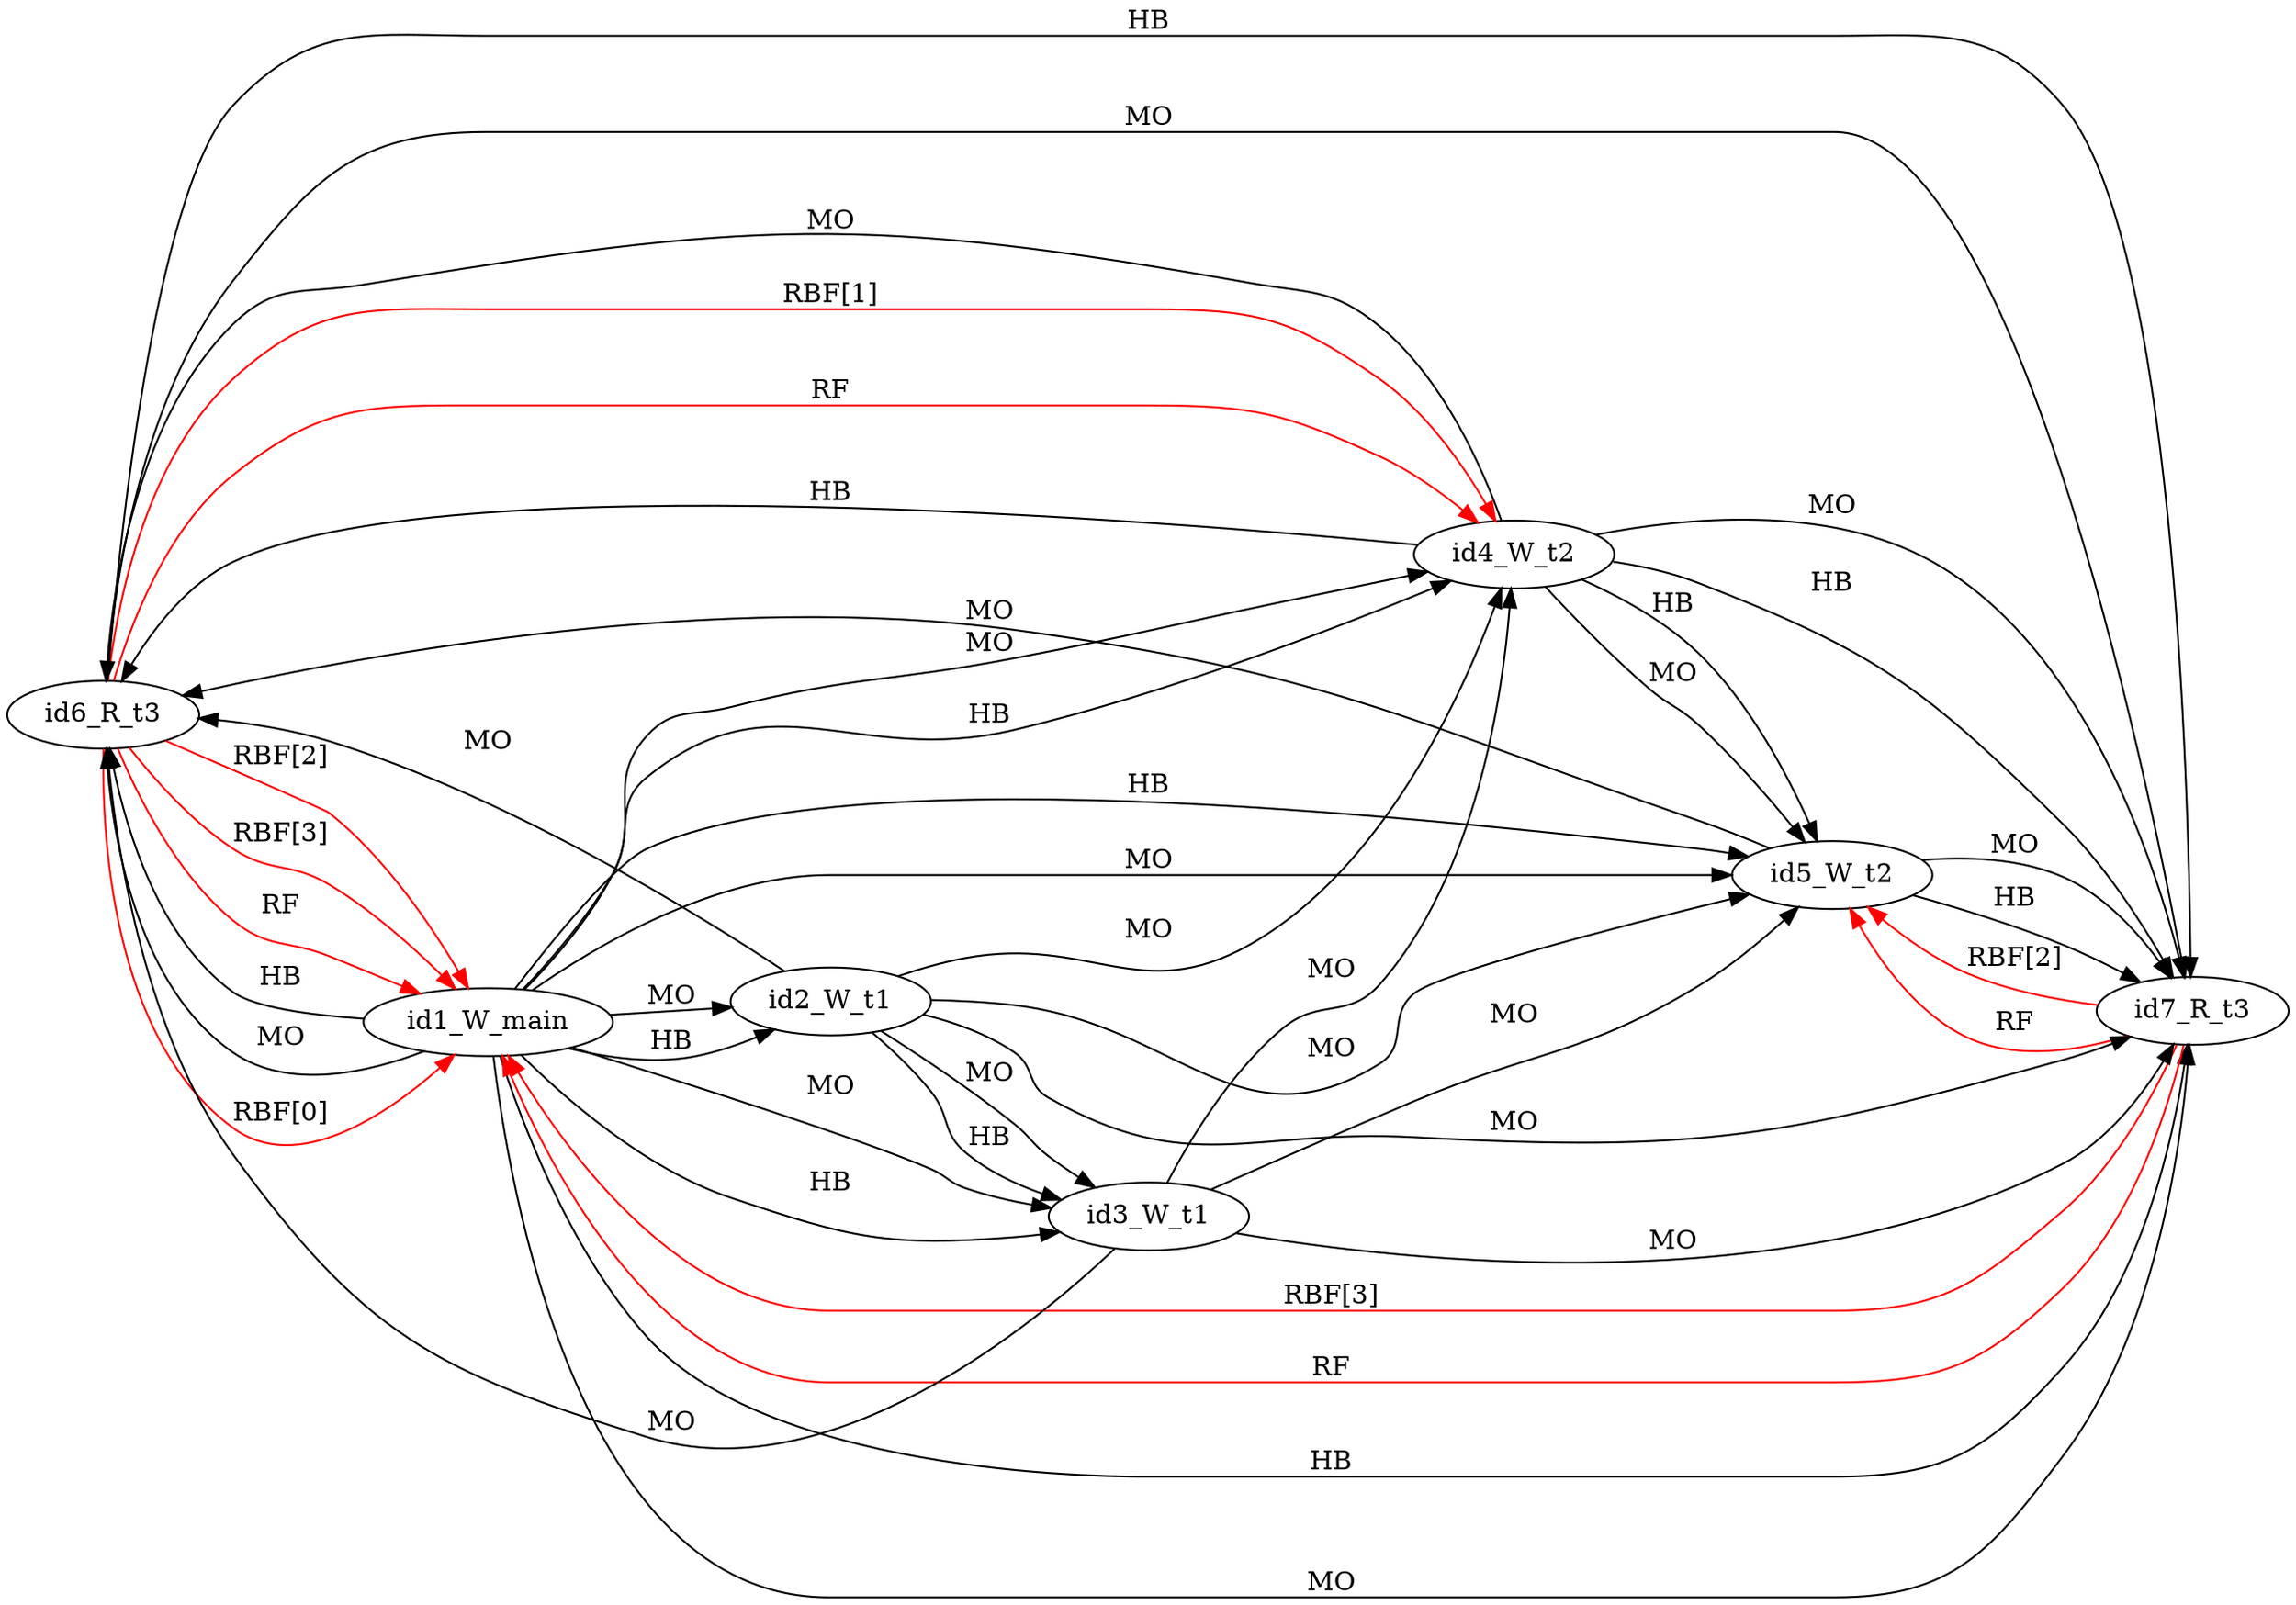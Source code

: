 digraph memory_model {
rankdir=LR;
id6_R_t3 -> id1_W_main [label = "RBF[0]", color="red"];
id6_R_t3 -> id1_W_main [label = "RBF[2]", color="red"];
id6_R_t3 -> id1_W_main [label = "RBF[3]", color="red"];
id6_R_t3 -> id4_W_t2 [label = "RBF[1]", color="red"];
id7_R_t3 -> id1_W_main [label = "RBF[3]", color="red"];
id7_R_t3 -> id5_W_t2 [label = "RBF[2]", color="red"];
id6_R_t3 -> id1_W_main [label = "RF", color="red"];
id6_R_t3 -> id4_W_t2 [label = "RF", color="red"];
id7_R_t3 -> id1_W_main [label = "RF", color="red"];
id7_R_t3 -> id5_W_t2 [label = "RF", color="red"];
id2_W_t1 -> id3_W_t1 [label = "HB", color="black"];
id4_W_t2 -> id5_W_t2 [label = "HB", color="black"];
id6_R_t3 -> id7_R_t3 [label = "HB", color="black"];
id1_W_main -> id2_W_t1 [label = "HB", color="black"];
id1_W_main -> id3_W_t1 [label = "HB", color="black"];
id1_W_main -> id4_W_t2 [label = "HB", color="black"];
id1_W_main -> id5_W_t2 [label = "HB", color="black"];
id1_W_main -> id6_R_t3 [label = "HB", color="black"];
id1_W_main -> id7_R_t3 [label = "HB", color="black"];
id4_W_t2 -> id6_R_t3 [label = "HB", color="black"];
id4_W_t2 -> id7_R_t3 [label = "HB", color="black"];
id5_W_t2 -> id7_R_t3 [label = "HB", color="black"];
id2_W_t1 -> id3_W_t1 [label = "MO", color="black"];
id4_W_t2 -> id5_W_t2 [label = "MO", color="black"];
id6_R_t3 -> id7_R_t3 [label = "MO", color="black"];
id1_W_main -> id2_W_t1 [label = "MO", color="black"];
id1_W_main -> id3_W_t1 [label = "MO", color="black"];
id1_W_main -> id4_W_t2 [label = "MO", color="black"];
id1_W_main -> id5_W_t2 [label = "MO", color="black"];
id1_W_main -> id6_R_t3 [label = "MO", color="black"];
id1_W_main -> id7_R_t3 [label = "MO", color="black"];
id2_W_t1 -> id4_W_t2 [label = "MO", color="black"];
id2_W_t1 -> id5_W_t2 [label = "MO", color="black"];
id2_W_t1 -> id6_R_t3 [label = "MO", color="black"];
id2_W_t1 -> id7_R_t3 [label = "MO", color="black"];
id3_W_t1 -> id4_W_t2 [label = "MO", color="black"];
id3_W_t1 -> id5_W_t2 [label = "MO", color="black"];
id3_W_t1 -> id6_R_t3 [label = "MO", color="black"];
id3_W_t1 -> id7_R_t3 [label = "MO", color="black"];
id4_W_t2 -> id6_R_t3 [label = "MO", color="black"];
id4_W_t2 -> id7_R_t3 [label = "MO", color="black"];
id5_W_t2 -> id6_R_t3 [label = "MO", color="black"];
id5_W_t2 -> id7_R_t3 [label = "MO", color="black"];
}